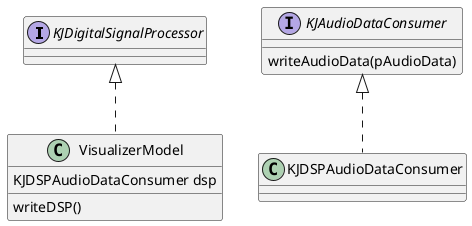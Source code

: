@startuml

interface KJDigitalSignalProcessor

class VisualizerModel implements KJDigitalSignalProcessor {
KJDSPAudioDataConsumer dsp
writeDSP()
}

class KJDSPAudioDataConsumer implements KJAudioDataConsumer

interface KJAudioDataConsumer {
writeAudioData(pAudioData)
}

@enduml
